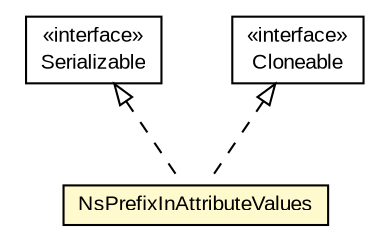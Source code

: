#!/usr/local/bin/dot
#
# Class diagram 
# Generated by UMLGraph version 5.1 (http://www.umlgraph.org/)
#

digraph G {
	edge [fontname="arial",fontsize=10,labelfontname="arial",labelfontsize=10];
	node [fontname="arial",fontsize=10,shape=plaintext];
	nodesep=0.25;
	ranksep=0.5;
	// org.oclc.purl.dsdl.svrl.NsPrefixInAttributeValues
	c22194 [label=<<table title="org.oclc.purl.dsdl.svrl.NsPrefixInAttributeValues" border="0" cellborder="1" cellspacing="0" cellpadding="2" port="p" bgcolor="lemonChiffon" href="./NsPrefixInAttributeValues.html">
		<tr><td><table border="0" cellspacing="0" cellpadding="1">
<tr><td align="center" balign="center"> NsPrefixInAttributeValues </td></tr>
		</table></td></tr>
		</table>>, fontname="arial", fontcolor="black", fontsize=10.0];
	//org.oclc.purl.dsdl.svrl.NsPrefixInAttributeValues implements java.io.Serializable
	c22210:p -> c22194:p [dir=back,arrowtail=empty,style=dashed];
	//org.oclc.purl.dsdl.svrl.NsPrefixInAttributeValues implements java.lang.Cloneable
	c22211:p -> c22194:p [dir=back,arrowtail=empty,style=dashed];
	// java.io.Serializable
	c22210 [label=<<table title="java.io.Serializable" border="0" cellborder="1" cellspacing="0" cellpadding="2" port="p" href="https://docs.oracle.com/javase/8/docs/api/java/io/Serializable.html">
		<tr><td><table border="0" cellspacing="0" cellpadding="1">
<tr><td align="center" balign="center"> &#171;interface&#187; </td></tr>
<tr><td align="center" balign="center"> Serializable </td></tr>
		</table></td></tr>
		</table>>, fontname="arial", fontcolor="black", fontsize=10.0];
	// java.lang.Cloneable
	c22211 [label=<<table title="java.lang.Cloneable" border="0" cellborder="1" cellspacing="0" cellpadding="2" port="p" href="https://docs.oracle.com/javase/8/docs/api/java/lang/Cloneable.html">
		<tr><td><table border="0" cellspacing="0" cellpadding="1">
<tr><td align="center" balign="center"> &#171;interface&#187; </td></tr>
<tr><td align="center" balign="center"> Cloneable </td></tr>
		</table></td></tr>
		</table>>, fontname="arial", fontcolor="black", fontsize=10.0];
}

